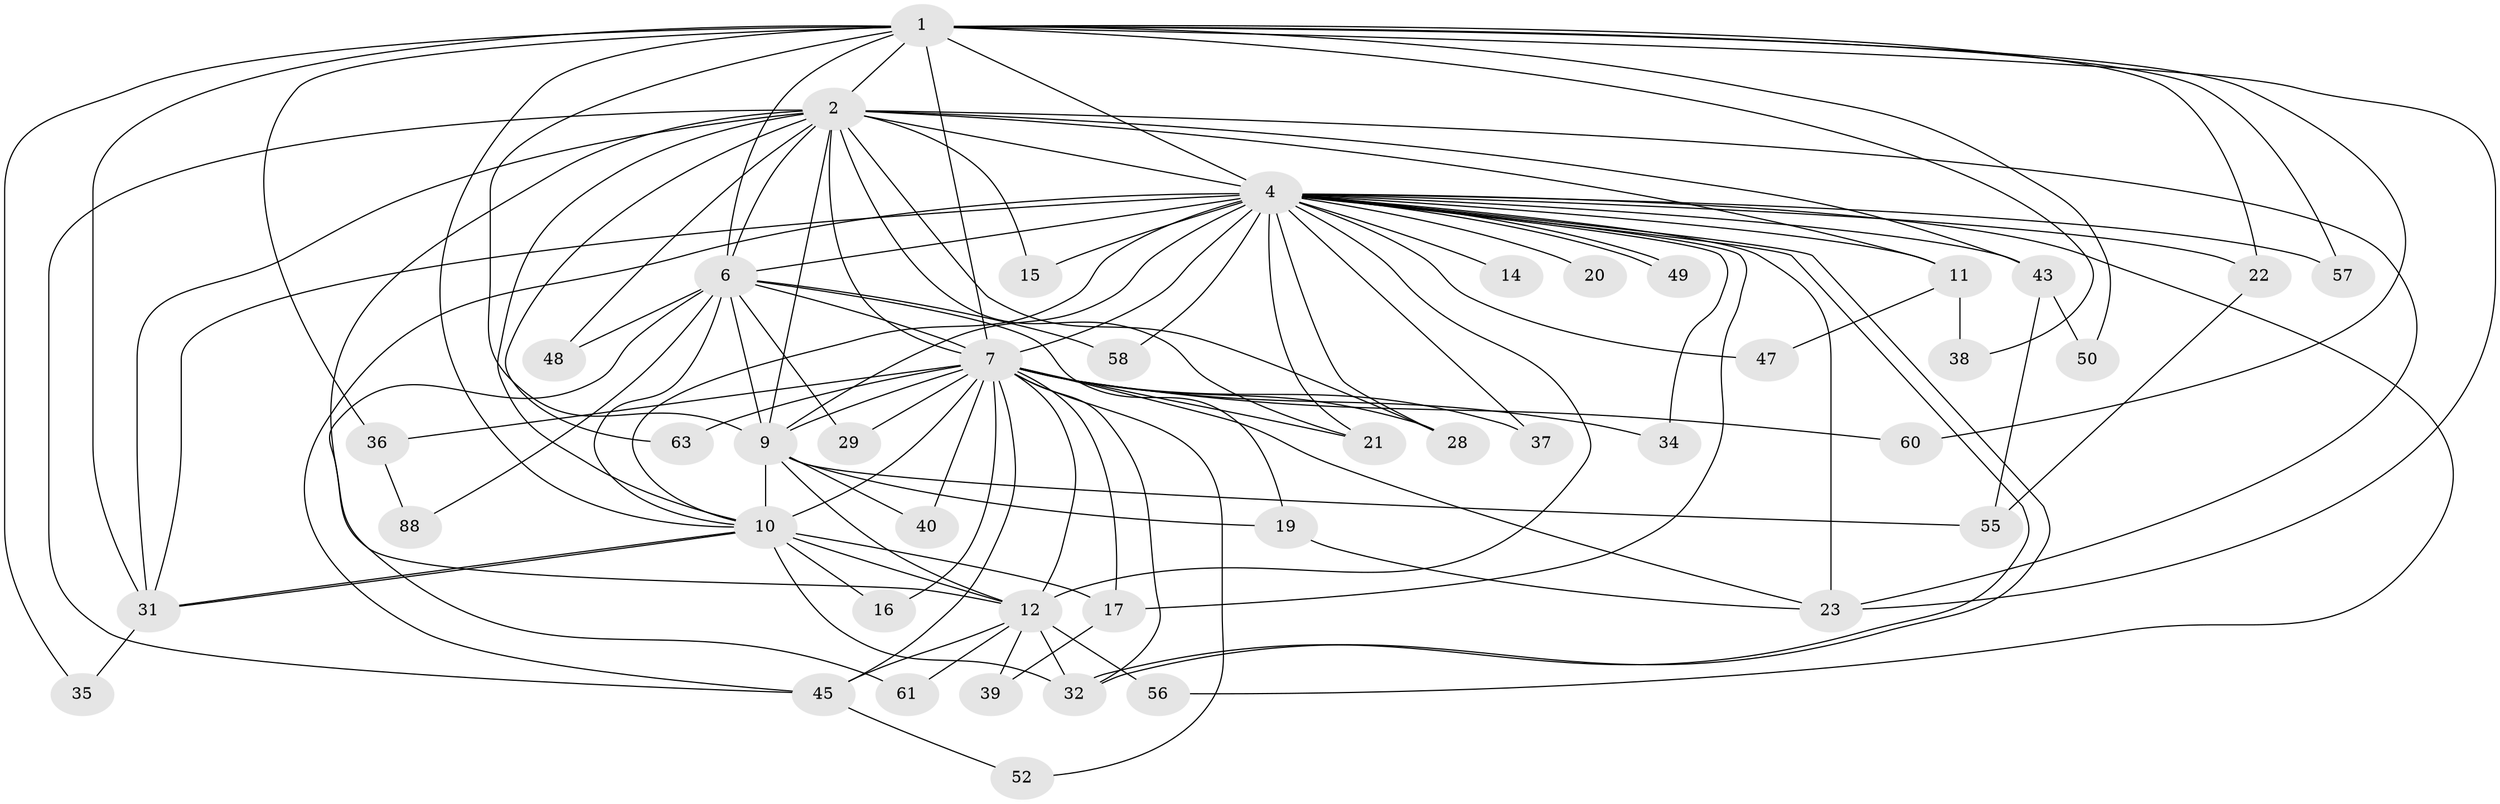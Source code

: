 // original degree distribution, {18: 0.011235955056179775, 17: 0.0449438202247191, 25: 0.011235955056179775, 29: 0.011235955056179775, 16: 0.011235955056179775, 20: 0.011235955056179775, 14: 0.011235955056179775, 4: 0.10112359550561797, 12: 0.011235955056179775, 2: 0.5842696629213483, 3: 0.1348314606741573, 6: 0.033707865168539325, 5: 0.02247191011235955}
// Generated by graph-tools (version 1.1) at 2025/13/03/09/25 04:13:50]
// undirected, 44 vertices, 111 edges
graph export_dot {
graph [start="1"]
  node [color=gray90,style=filled];
  1;
  2 [super="+83+3+30+13"];
  4 [super="+69+5+51+27+53+25"];
  6;
  7 [super="+18+8+75+26+59"];
  9;
  10 [super="+44"];
  11 [super="+41"];
  12;
  14;
  15;
  16;
  17;
  19 [super="+89"];
  20;
  21;
  22;
  23 [super="+65+24+66"];
  28;
  29;
  31 [super="+84"];
  32 [super="+70+79"];
  34;
  35;
  36;
  37;
  38;
  39;
  40;
  43 [super="+67"];
  45 [super="+78+74+54"];
  47;
  48;
  49;
  50;
  52;
  55;
  56;
  57;
  58;
  60;
  61;
  63;
  88;
  1 -- 2 [weight=2];
  1 -- 4 [weight=2];
  1 -- 6;
  1 -- 7 [weight=2];
  1 -- 9;
  1 -- 10;
  1 -- 22;
  1 -- 23;
  1 -- 35;
  1 -- 36;
  1 -- 38;
  1 -- 50;
  1 -- 57;
  1 -- 60;
  1 -- 31;
  2 -- 4 [weight=4];
  2 -- 6 [weight=2];
  2 -- 7 [weight=7];
  2 -- 9 [weight=2];
  2 -- 10 [weight=2];
  2 -- 11;
  2 -- 15;
  2 -- 21;
  2 -- 63;
  2 -- 12;
  2 -- 31;
  2 -- 43;
  2 -- 45;
  2 -- 48;
  2 -- 28;
  2 -- 23;
  4 -- 6 [weight=3];
  4 -- 7 [weight=7];
  4 -- 9 [weight=3];
  4 -- 10 [weight=3];
  4 -- 11 [weight=2];
  4 -- 14 [weight=2];
  4 -- 15;
  4 -- 20 [weight=3];
  4 -- 23 [weight=2];
  4 -- 32;
  4 -- 32;
  4 -- 49;
  4 -- 49;
  4 -- 58;
  4 -- 21 [weight=2];
  4 -- 12 [weight=3];
  4 -- 17;
  4 -- 22;
  4 -- 28;
  4 -- 34;
  4 -- 37;
  4 -- 43;
  4 -- 45;
  4 -- 47;
  4 -- 56;
  4 -- 57;
  4 -- 31;
  6 -- 7 [weight=3];
  6 -- 9;
  6 -- 10;
  6 -- 19;
  6 -- 29;
  6 -- 48;
  6 -- 58;
  6 -- 61;
  6 -- 88;
  7 -- 9 [weight=2];
  7 -- 10 [weight=5];
  7 -- 28;
  7 -- 36;
  7 -- 60;
  7 -- 16;
  7 -- 29;
  7 -- 34;
  7 -- 37;
  7 -- 40;
  7 -- 52;
  7 -- 63;
  7 -- 23;
  7 -- 32;
  7 -- 45;
  7 -- 17;
  7 -- 21;
  7 -- 12;
  9 -- 10;
  9 -- 12;
  9 -- 19;
  9 -- 40;
  9 -- 55;
  10 -- 16;
  10 -- 17;
  10 -- 31;
  10 -- 31;
  10 -- 32;
  10 -- 12;
  11 -- 38;
  11 -- 47;
  12 -- 39;
  12 -- 56;
  12 -- 61;
  12 -- 32;
  12 -- 45;
  17 -- 39;
  19 -- 23;
  22 -- 55;
  31 -- 35;
  36 -- 88;
  43 -- 50;
  43 -- 55;
  45 -- 52;
}
